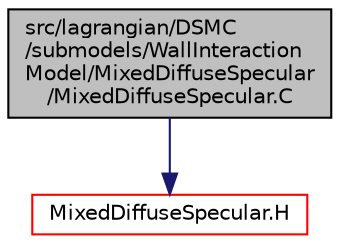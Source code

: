 digraph "src/lagrangian/DSMC/submodels/WallInteractionModel/MixedDiffuseSpecular/MixedDiffuseSpecular.C"
{
  bgcolor="transparent";
  edge [fontname="Helvetica",fontsize="10",labelfontname="Helvetica",labelfontsize="10"];
  node [fontname="Helvetica",fontsize="10",shape=record];
  Node1 [label="src/lagrangian/DSMC\l/submodels/WallInteraction\lModel/MixedDiffuseSpecular\l/MixedDiffuseSpecular.C",height=0.2,width=0.4,color="black", fillcolor="grey75", style="filled", fontcolor="black"];
  Node1 -> Node2 [color="midnightblue",fontsize="10",style="solid",fontname="Helvetica"];
  Node2 [label="MixedDiffuseSpecular.H",height=0.2,width=0.4,color="red",URL="$a06435.html"];
}
